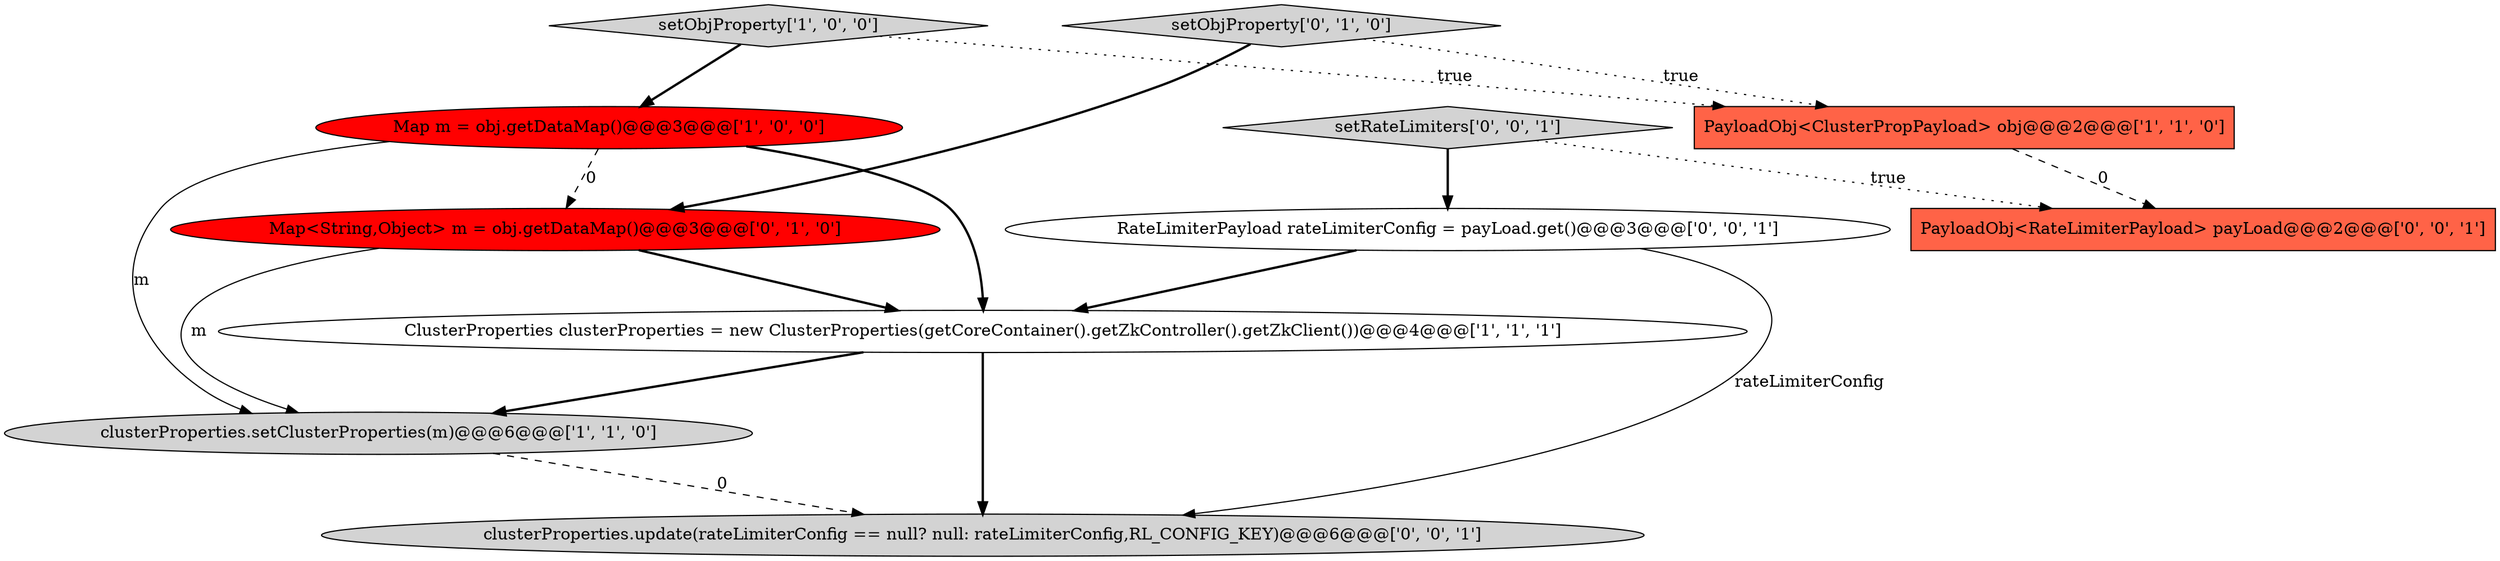 digraph {
9 [style = filled, label = "RateLimiterPayload rateLimiterConfig = payLoad.get()@@@3@@@['0', '0', '1']", fillcolor = white, shape = ellipse image = "AAA0AAABBB3BBB"];
5 [style = filled, label = "Map<String,Object> m = obj.getDataMap()@@@3@@@['0', '1', '0']", fillcolor = red, shape = ellipse image = "AAA1AAABBB2BBB"];
4 [style = filled, label = "Map m = obj.getDataMap()@@@3@@@['1', '0', '0']", fillcolor = red, shape = ellipse image = "AAA1AAABBB1BBB"];
8 [style = filled, label = "clusterProperties.update(rateLimiterConfig == null? null: rateLimiterConfig,RL_CONFIG_KEY)@@@6@@@['0', '0', '1']", fillcolor = lightgray, shape = ellipse image = "AAA0AAABBB3BBB"];
3 [style = filled, label = "setObjProperty['1', '0', '0']", fillcolor = lightgray, shape = diamond image = "AAA0AAABBB1BBB"];
2 [style = filled, label = "PayloadObj<ClusterPropPayload> obj@@@2@@@['1', '1', '0']", fillcolor = tomato, shape = box image = "AAA0AAABBB1BBB"];
6 [style = filled, label = "setObjProperty['0', '1', '0']", fillcolor = lightgray, shape = diamond image = "AAA0AAABBB2BBB"];
10 [style = filled, label = "PayloadObj<RateLimiterPayload> payLoad@@@2@@@['0', '0', '1']", fillcolor = tomato, shape = box image = "AAA0AAABBB3BBB"];
0 [style = filled, label = "ClusterProperties clusterProperties = new ClusterProperties(getCoreContainer().getZkController().getZkClient())@@@4@@@['1', '1', '1']", fillcolor = white, shape = ellipse image = "AAA0AAABBB1BBB"];
1 [style = filled, label = "clusterProperties.setClusterProperties(m)@@@6@@@['1', '1', '0']", fillcolor = lightgray, shape = ellipse image = "AAA0AAABBB1BBB"];
7 [style = filled, label = "setRateLimiters['0', '0', '1']", fillcolor = lightgray, shape = diamond image = "AAA0AAABBB3BBB"];
4->5 [style = dashed, label="0"];
7->9 [style = bold, label=""];
9->8 [style = solid, label="rateLimiterConfig"];
6->5 [style = bold, label=""];
4->1 [style = solid, label="m"];
2->10 [style = dashed, label="0"];
1->8 [style = dashed, label="0"];
6->2 [style = dotted, label="true"];
7->10 [style = dotted, label="true"];
9->0 [style = bold, label=""];
5->0 [style = bold, label=""];
3->4 [style = bold, label=""];
0->1 [style = bold, label=""];
3->2 [style = dotted, label="true"];
5->1 [style = solid, label="m"];
4->0 [style = bold, label=""];
0->8 [style = bold, label=""];
}
